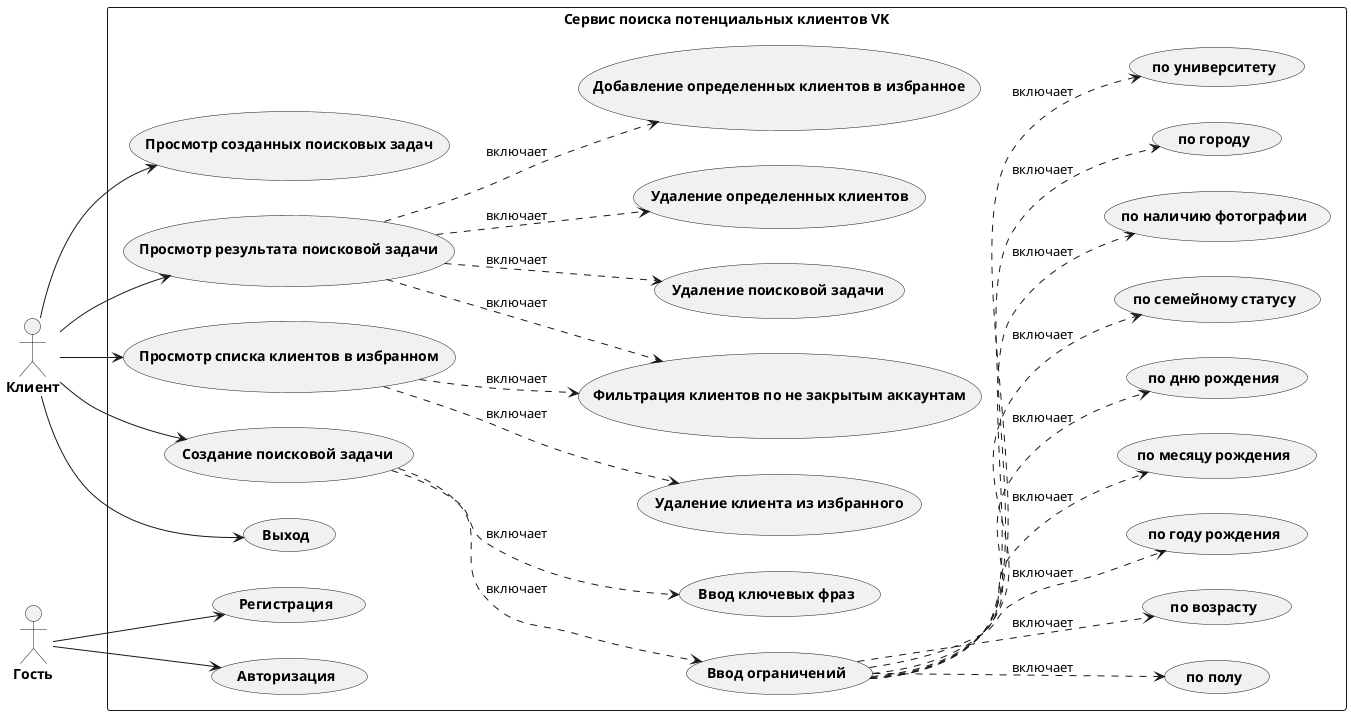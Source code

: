 @startuml

left to right direction
skinparam packageStyle rectangle

actor "**Клиент**" as User
actor "**Гость**" as Guest

rectangle "Сервис поиска потенциальных клиентов VK" as Clients-finder {
    Guest --> (**Регистрация**)
    Guest --> (**Авторизация**)

    User --> (**Выход**)
    User --> (**Просмотр созданных поисковых задач**)

    User --> (**Просмотр результата поисковой задачи**)
    (**Просмотр результата поисковой задачи**) ..> (**Удаление поисковой задачи**) : включает
    (**Просмотр результата поисковой задачи**) ..> (**Удаление определенных клиентов**) : включает
    (**Просмотр результата поисковой задачи**) ..> (**Добавление определенных клиентов в избранное**) : включает
    (**Просмотр результата поисковой задачи**) ..> (**Фильтрация клиентов по не закрытым аккаунтам**) : включает

    User --> (**Просмотр списка клиентов в избранном**)
    (**Просмотр списка клиентов в избранном**) ..> (**Удаление клиента из избранного**) : включает
    (**Просмотр списка клиентов в избранном**) ..> (**Фильтрация клиентов по не закрытым аккаунтам**) : включает

    User --> (**Создание поисковой задачи**)
    (**Создание поисковой задачи**) ..> (**Ввод ограничений**) : включает
    (**Ввод ограничений**) ..> (**по полу**) : включает
    (**Ввод ограничений**) ..> (**по возрасту**) : включает
    (**Ввод ограничений**) ..> (**по году рождения**) : включает
    (**Ввод ограничений**) ..> (**по месяцу рождения**) : включает
    (**Ввод ограничений**) ..> (**по дню рождения**) : включает
    (**Ввод ограничений**) ..> (**по семейному статусу**) : включает
    (**Ввод ограничений**) ..> (**по наличию фотографии**) : включает
    (**Ввод ограничений**) ..> (**по городу**) : включает
    (**Ввод ограничений**) ..> (**по университету**) : включает
    (**Создание поисковой задачи**) ..> (**Ввод ключевых фраз**) : включает
}

@enduml